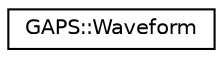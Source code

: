 digraph "Graphical Class Hierarchy"
{
 // LATEX_PDF_SIZE
  edge [fontname="Helvetica",fontsize="10",labelfontname="Helvetica",labelfontsize="10"];
  node [fontname="Helvetica",fontsize="10",shape=record];
  rankdir="LR";
  Node0 [label="GAPS::Waveform",height=0.2,width=0.4,color="black", fillcolor="white", style="filled",URL="$classGAPS_1_1Waveform.html",tooltip=" "];
}
